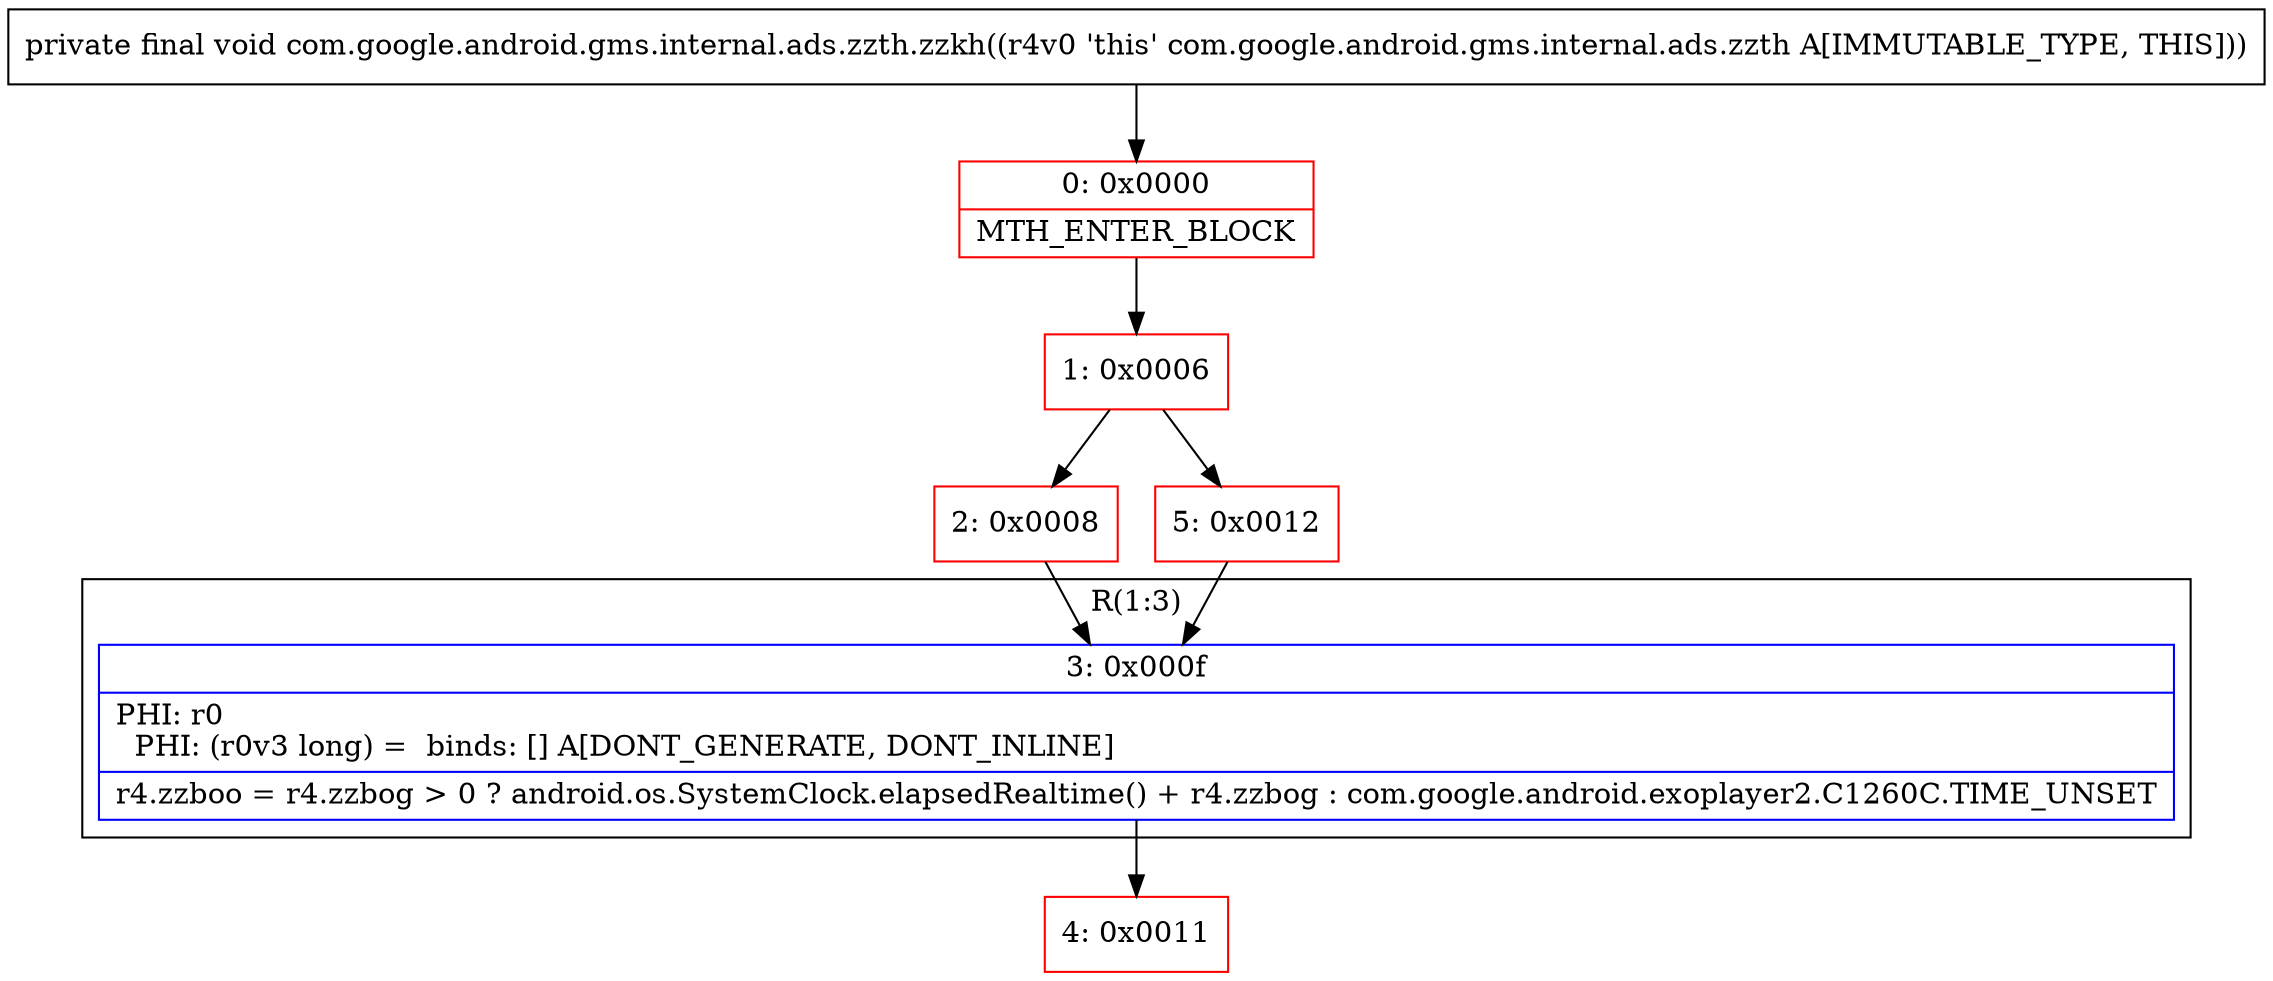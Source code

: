 digraph "CFG forcom.google.android.gms.internal.ads.zzth.zzkh()V" {
subgraph cluster_Region_1184300331 {
label = "R(1:3)";
node [shape=record,color=blue];
Node_3 [shape=record,label="{3\:\ 0x000f|PHI: r0 \l  PHI: (r0v3 long) =  binds: [] A[DONT_GENERATE, DONT_INLINE]\l|r4.zzboo = r4.zzbog \> 0 ? android.os.SystemClock.elapsedRealtime() + r4.zzbog : com.google.android.exoplayer2.C1260C.TIME_UNSET\l}"];
}
Node_0 [shape=record,color=red,label="{0\:\ 0x0000|MTH_ENTER_BLOCK\l}"];
Node_1 [shape=record,color=red,label="{1\:\ 0x0006}"];
Node_2 [shape=record,color=red,label="{2\:\ 0x0008}"];
Node_4 [shape=record,color=red,label="{4\:\ 0x0011}"];
Node_5 [shape=record,color=red,label="{5\:\ 0x0012}"];
MethodNode[shape=record,label="{private final void com.google.android.gms.internal.ads.zzth.zzkh((r4v0 'this' com.google.android.gms.internal.ads.zzth A[IMMUTABLE_TYPE, THIS])) }"];
MethodNode -> Node_0;
Node_3 -> Node_4;
Node_0 -> Node_1;
Node_1 -> Node_2;
Node_1 -> Node_5;
Node_2 -> Node_3;
Node_5 -> Node_3;
}

